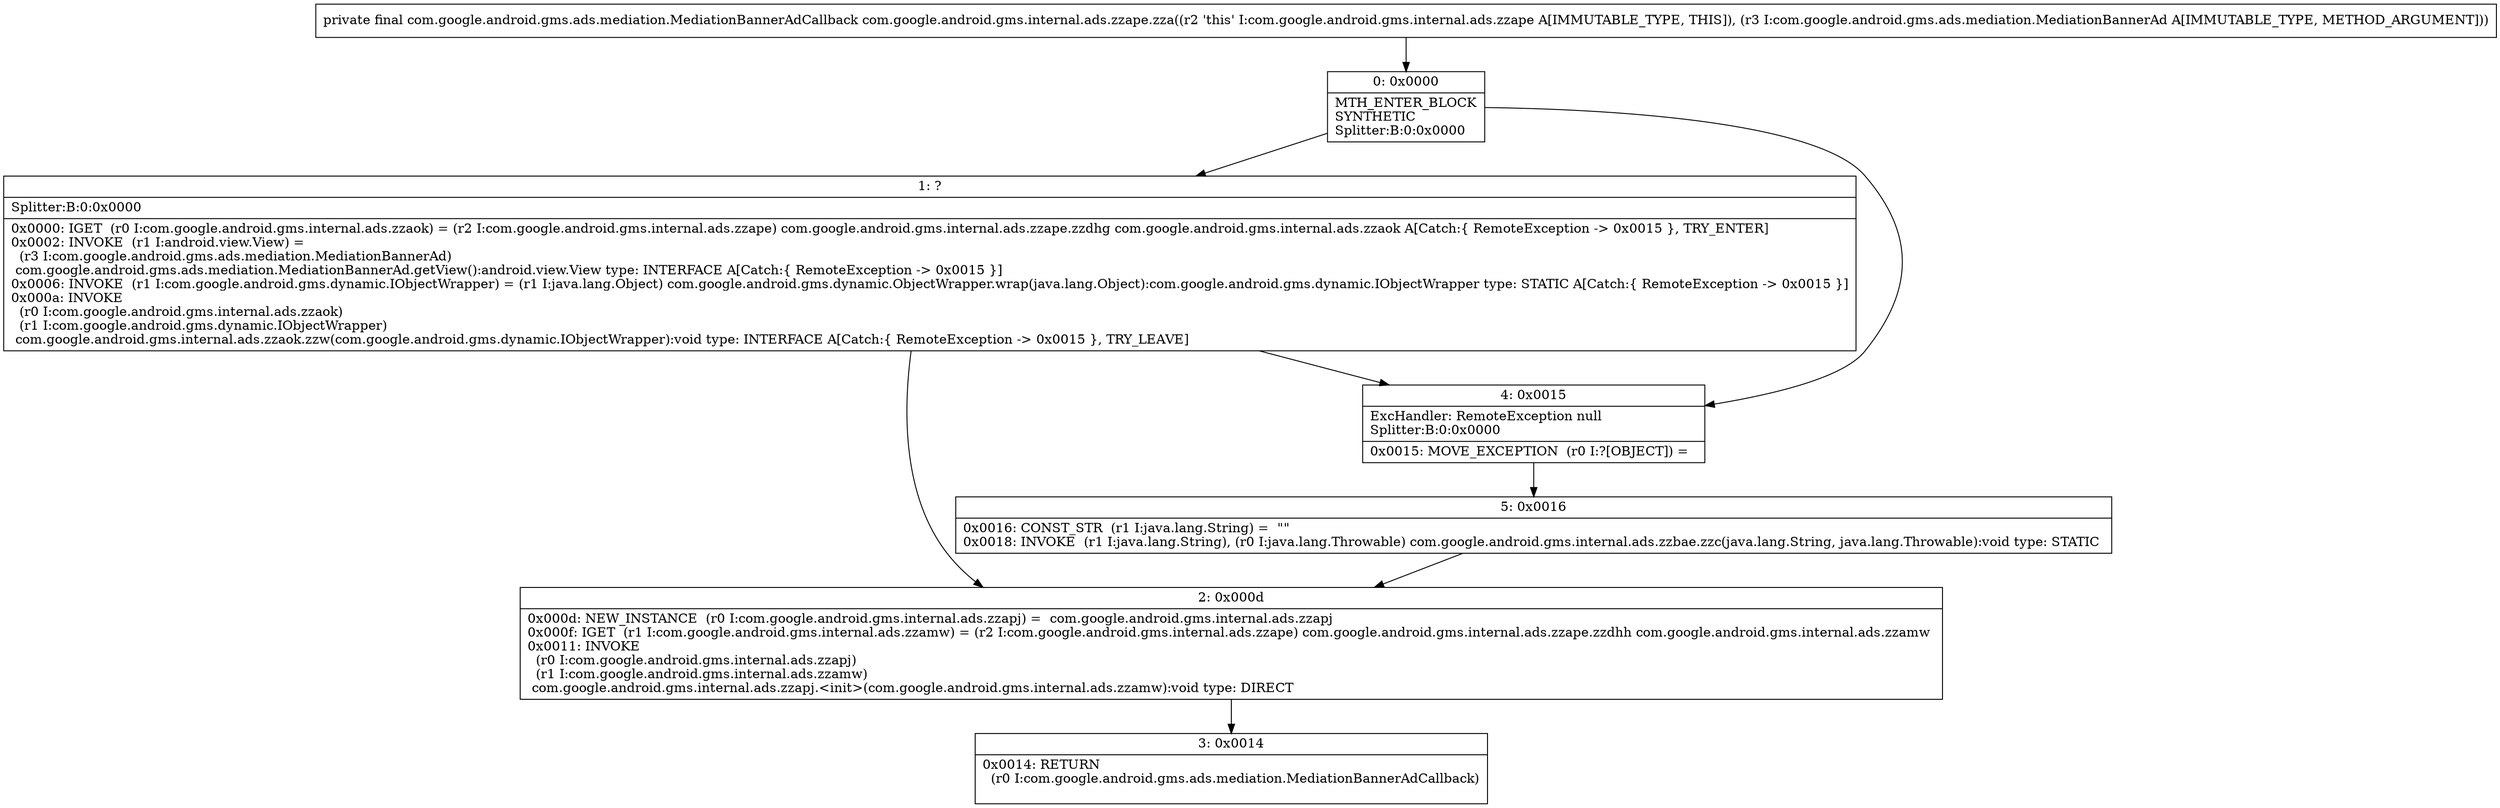 digraph "CFG forcom.google.android.gms.internal.ads.zzape.zza(Lcom\/google\/android\/gms\/ads\/mediation\/MediationBannerAd;)Lcom\/google\/android\/gms\/ads\/mediation\/MediationBannerAdCallback;" {
Node_0 [shape=record,label="{0\:\ 0x0000|MTH_ENTER_BLOCK\lSYNTHETIC\lSplitter:B:0:0x0000\l}"];
Node_1 [shape=record,label="{1\:\ ?|Splitter:B:0:0x0000\l|0x0000: IGET  (r0 I:com.google.android.gms.internal.ads.zzaok) = (r2 I:com.google.android.gms.internal.ads.zzape) com.google.android.gms.internal.ads.zzape.zzdhg com.google.android.gms.internal.ads.zzaok A[Catch:\{ RemoteException \-\> 0x0015 \}, TRY_ENTER]\l0x0002: INVOKE  (r1 I:android.view.View) = \l  (r3 I:com.google.android.gms.ads.mediation.MediationBannerAd)\l com.google.android.gms.ads.mediation.MediationBannerAd.getView():android.view.View type: INTERFACE A[Catch:\{ RemoteException \-\> 0x0015 \}]\l0x0006: INVOKE  (r1 I:com.google.android.gms.dynamic.IObjectWrapper) = (r1 I:java.lang.Object) com.google.android.gms.dynamic.ObjectWrapper.wrap(java.lang.Object):com.google.android.gms.dynamic.IObjectWrapper type: STATIC A[Catch:\{ RemoteException \-\> 0x0015 \}]\l0x000a: INVOKE  \l  (r0 I:com.google.android.gms.internal.ads.zzaok)\l  (r1 I:com.google.android.gms.dynamic.IObjectWrapper)\l com.google.android.gms.internal.ads.zzaok.zzw(com.google.android.gms.dynamic.IObjectWrapper):void type: INTERFACE A[Catch:\{ RemoteException \-\> 0x0015 \}, TRY_LEAVE]\l}"];
Node_2 [shape=record,label="{2\:\ 0x000d|0x000d: NEW_INSTANCE  (r0 I:com.google.android.gms.internal.ads.zzapj) =  com.google.android.gms.internal.ads.zzapj \l0x000f: IGET  (r1 I:com.google.android.gms.internal.ads.zzamw) = (r2 I:com.google.android.gms.internal.ads.zzape) com.google.android.gms.internal.ads.zzape.zzdhh com.google.android.gms.internal.ads.zzamw \l0x0011: INVOKE  \l  (r0 I:com.google.android.gms.internal.ads.zzapj)\l  (r1 I:com.google.android.gms.internal.ads.zzamw)\l com.google.android.gms.internal.ads.zzapj.\<init\>(com.google.android.gms.internal.ads.zzamw):void type: DIRECT \l}"];
Node_3 [shape=record,label="{3\:\ 0x0014|0x0014: RETURN  \l  (r0 I:com.google.android.gms.ads.mediation.MediationBannerAdCallback)\l \l}"];
Node_4 [shape=record,label="{4\:\ 0x0015|ExcHandler: RemoteException null\lSplitter:B:0:0x0000\l|0x0015: MOVE_EXCEPTION  (r0 I:?[OBJECT]) =  \l}"];
Node_5 [shape=record,label="{5\:\ 0x0016|0x0016: CONST_STR  (r1 I:java.lang.String) =  \"\" \l0x0018: INVOKE  (r1 I:java.lang.String), (r0 I:java.lang.Throwable) com.google.android.gms.internal.ads.zzbae.zzc(java.lang.String, java.lang.Throwable):void type: STATIC \l}"];
MethodNode[shape=record,label="{private final com.google.android.gms.ads.mediation.MediationBannerAdCallback com.google.android.gms.internal.ads.zzape.zza((r2 'this' I:com.google.android.gms.internal.ads.zzape A[IMMUTABLE_TYPE, THIS]), (r3 I:com.google.android.gms.ads.mediation.MediationBannerAd A[IMMUTABLE_TYPE, METHOD_ARGUMENT])) }"];
MethodNode -> Node_0;
Node_0 -> Node_1;
Node_0 -> Node_4;
Node_1 -> Node_2;
Node_1 -> Node_4;
Node_2 -> Node_3;
Node_4 -> Node_5;
Node_5 -> Node_2;
}

